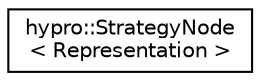 digraph "Graphical Class Hierarchy"
{
  edge [fontname="Helvetica",fontsize="10",labelfontname="Helvetica",labelfontsize="10"];
  node [fontname="Helvetica",fontsize="10",shape=record];
  rankdir="LR";
  Node1 [label="hypro::StrategyNode\l\< Representation \>",height=0.2,width=0.4,color="black", fillcolor="white", style="filled",URL="$structhypro_1_1StrategyNode.html"];
}

